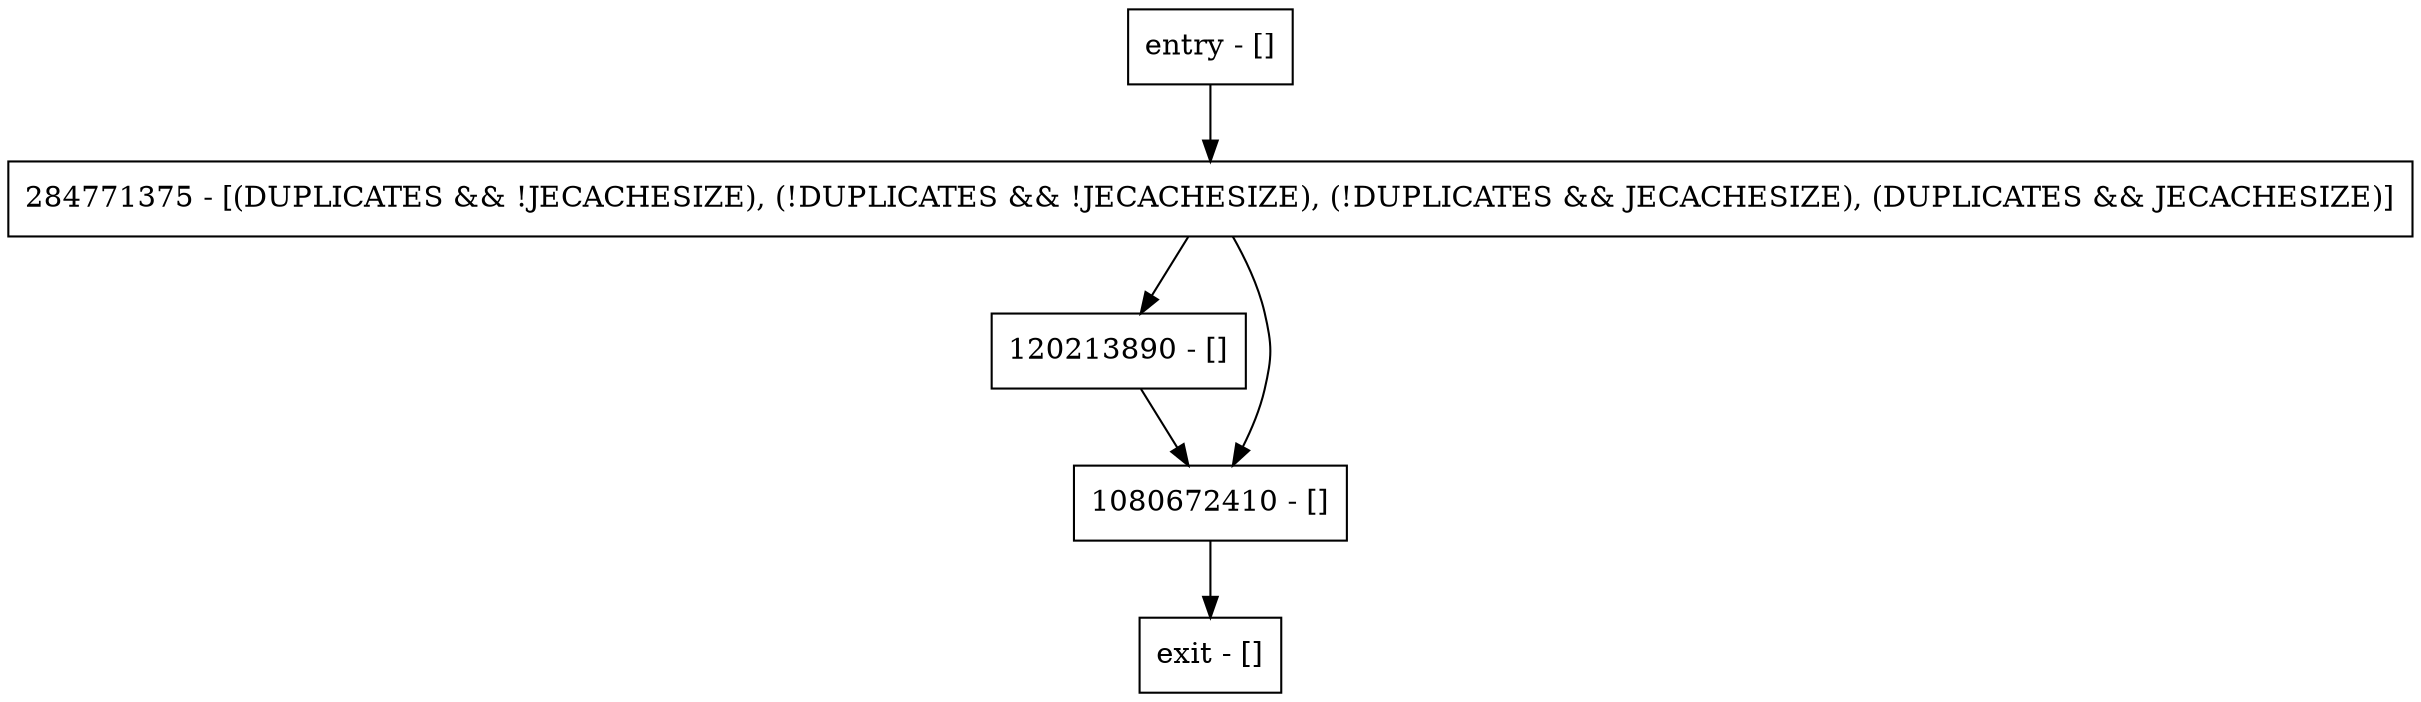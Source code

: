 digraph <init> {
node [shape=record];
entry [label="entry - []"];
exit [label="exit - []"];
120213890 [label="120213890 - []"];
284771375 [label="284771375 - [(DUPLICATES && !JECACHESIZE), (!DUPLICATES && !JECACHESIZE), (!DUPLICATES && JECACHESIZE), (DUPLICATES && JECACHESIZE)]"];
1080672410 [label="1080672410 - []"];
entry;
exit;
entry -> 284771375;
120213890 -> 1080672410;
284771375 -> 120213890;
284771375 -> 1080672410;
1080672410 -> exit;
}
